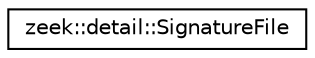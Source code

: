 digraph "Graphical Class Hierarchy"
{
 // LATEX_PDF_SIZE
  edge [fontname="Helvetica",fontsize="10",labelfontname="Helvetica",labelfontsize="10"];
  node [fontname="Helvetica",fontsize="10",shape=record];
  rankdir="LR";
  Node0 [label="zeek::detail::SignatureFile",height=0.2,width=0.4,color="black", fillcolor="white", style="filled",URL="$de/d29/structzeek_1_1detail_1_1SignatureFile.html",tooltip=" "];
}

